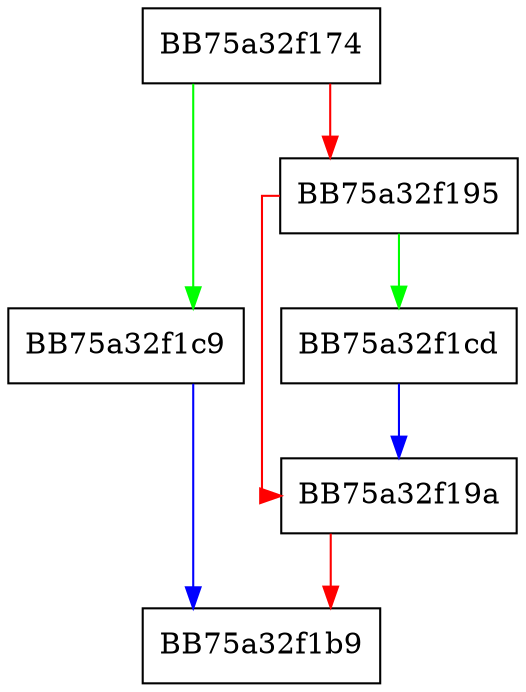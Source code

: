 digraph init {
  node [shape="box"];
  graph [splines=ortho];
  BB75a32f174 -> BB75a32f1c9 [color="green"];
  BB75a32f174 -> BB75a32f195 [color="red"];
  BB75a32f195 -> BB75a32f1cd [color="green"];
  BB75a32f195 -> BB75a32f19a [color="red"];
  BB75a32f19a -> BB75a32f1b9 [color="red"];
  BB75a32f1c9 -> BB75a32f1b9 [color="blue"];
  BB75a32f1cd -> BB75a32f19a [color="blue"];
}
